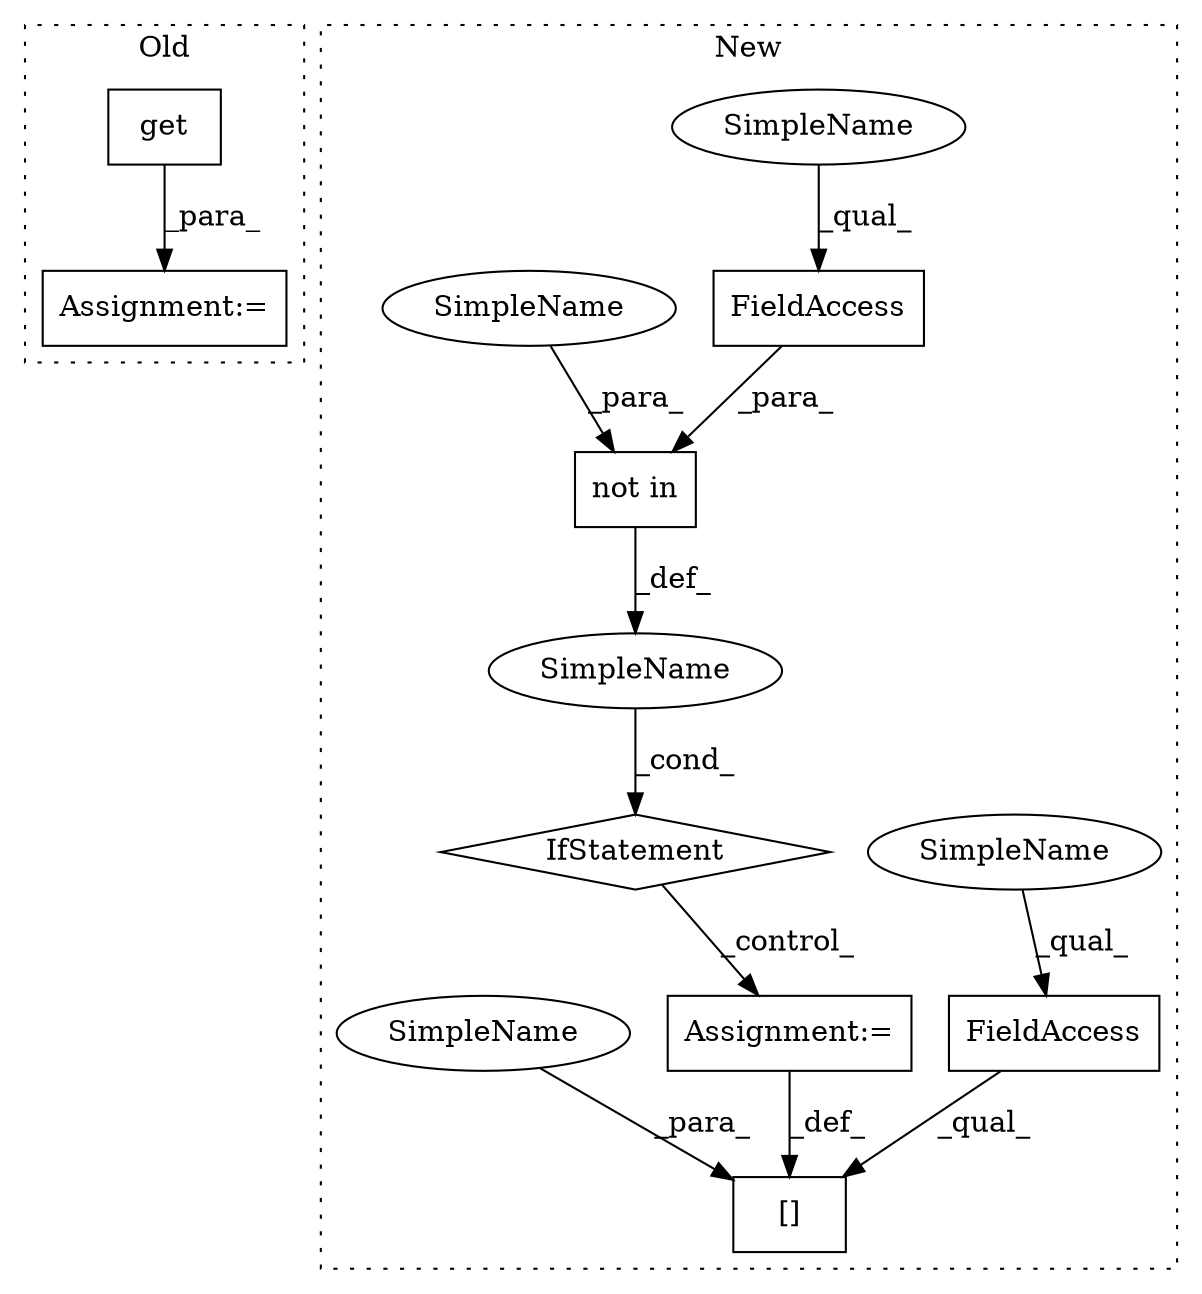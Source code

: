 digraph G {
subgraph cluster0 {
1 [label="get" a="32" s="2076,2093" l="4,1" shape="box"];
4 [label="Assignment:=" a="7" s="2068" l="1" shape="box"];
label = "Old";
style="dotted";
}
subgraph cluster1 {
2 [label="not in" a="108" s="2593" l="31" shape="box"];
3 [label="IfStatement" a="25" s="2585,2624" l="8,2" shape="diamond"];
5 [label="Assignment:=" a="7" s="2746" l="27" shape="box"];
6 [label="SimpleName" a="42" s="" l="" shape="ellipse"];
7 [label="[]" a="2" s="2634,2658" l="10,1" shape="box"];
8 [label="FieldAccess" a="22" s="2615" l="9" shape="box"];
9 [label="FieldAccess" a="22" s="2634" l="9" shape="box"];
10 [label="SimpleName" a="42" s="2634" l="4" shape="ellipse"];
11 [label="SimpleName" a="42" s="2615" l="4" shape="ellipse"];
12 [label="SimpleName" a="42" s="2593" l="14" shape="ellipse"];
13 [label="SimpleName" a="42" s="2644" l="14" shape="ellipse"];
label = "New";
style="dotted";
}
1 -> 4 [label="_para_"];
2 -> 6 [label="_def_"];
3 -> 5 [label="_control_"];
5 -> 7 [label="_def_"];
6 -> 3 [label="_cond_"];
8 -> 2 [label="_para_"];
9 -> 7 [label="_qual_"];
10 -> 9 [label="_qual_"];
11 -> 8 [label="_qual_"];
12 -> 2 [label="_para_"];
13 -> 7 [label="_para_"];
}